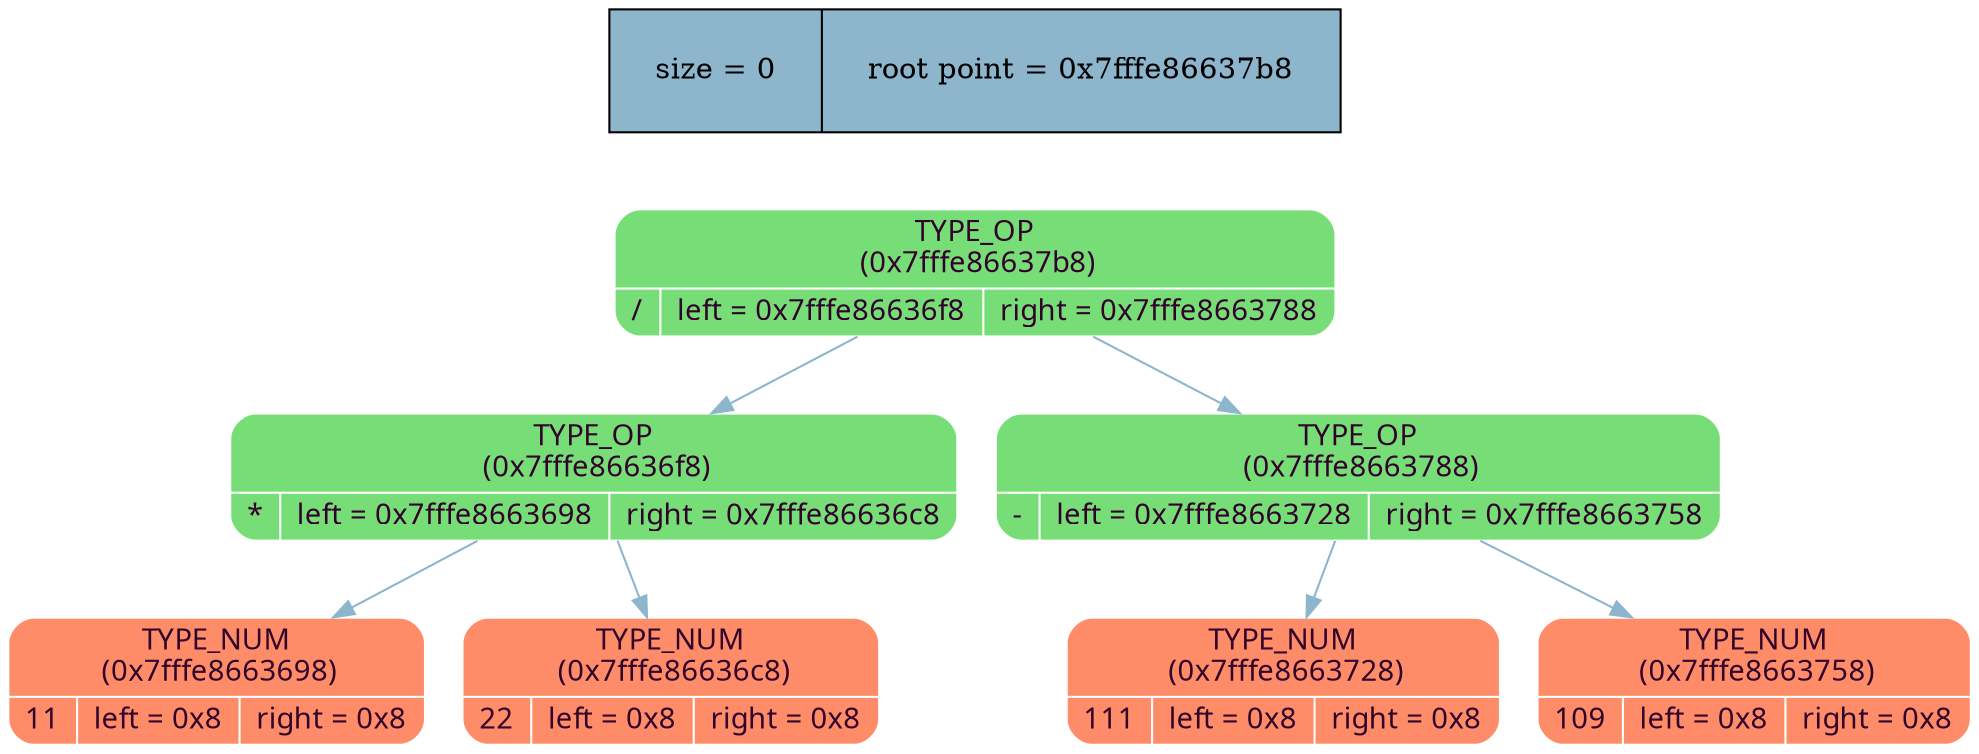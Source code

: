 digraph   
{
rankdir = ""
splines = "true"

node_stat [margin = "0.3*0.3", style = "filled", shape = "record", fillcolor = "#8DB6CD" label = " size = 0 | root point = 0x7fffe86637b8"]
{rank = source; node_stat}

node0x7fffe86637b8 [shape = "Mrecord", fillcolor = "#77DD77", style = "filled", fontcolor = "#31032A", fontname = "Calibri", color = "white", label = "{TYPE_OP\n (0x7fffe86637b8)| {/ |left = 0x7fffe86636f8 |right = 0x7fffe8663788}}"]
node0x7fffe86637b8 -> node0x7fffe86636f8 [color = "#8DB6CD", style = "", constraint = true, fillcolor = "#8DB6CD",   fontcolor = "", fontname = "Calibri", label = ""];
node0x7fffe86636f8 [shape = "Mrecord", fillcolor = "#77DD77", style = "filled", fontcolor = "#31032A", fontname = "Calibri", color = "white", label = "{TYPE_OP\n (0x7fffe86636f8)| {* |left = 0x7fffe8663698 |right = 0x7fffe86636c8}}"]
node0x7fffe86636f8 -> node0x7fffe8663698 [color = "#8DB6CD", style = "", constraint = true, fillcolor = "#8DB6CD",   fontcolor = "", fontname = "Calibri", label = ""];
node0x7fffe8663698 [shape = "Mrecord", fillcolor = "#FF8C69", style = "filled", fontcolor = "#31032A", fontname = "Calibri", color = "white", label = "{TYPE_NUM\n (0x7fffe8663698)| {11 |left = 0x8 |right = 0x8}}"]
node0x7fffe86636f8 -> node0x7fffe86636c8 [color = "#8DB6CD", style = "", constraint = true, fillcolor = "#8DB6CD",   fontcolor = "", fontname = "Calibri", label = ""];
node0x7fffe86636c8 [shape = "Mrecord", fillcolor = "#FF8C69", style = "filled", fontcolor = "#31032A", fontname = "Calibri", color = "white", label = "{TYPE_NUM\n (0x7fffe86636c8)| {22 |left = 0x8 |right = 0x8}}"]
node0x7fffe86637b8 -> node0x7fffe8663788 [color = "#8DB6CD", style = "", constraint = true, fillcolor = "#8DB6CD",   fontcolor = "", fontname = "Calibri", label = ""];
node0x7fffe8663788 [shape = "Mrecord", fillcolor = "#77DD77", style = "filled", fontcolor = "#31032A", fontname = "Calibri", color = "white", label = "{TYPE_OP\n (0x7fffe8663788)| {- |left = 0x7fffe8663728 |right = 0x7fffe8663758}}"]
node0x7fffe8663788 -> node0x7fffe8663728 [color = "#8DB6CD", style = "", constraint = true, fillcolor = "#8DB6CD",   fontcolor = "", fontname = "Calibri", label = ""];
node0x7fffe8663728 [shape = "Mrecord", fillcolor = "#FF8C69", style = "filled", fontcolor = "#31032A", fontname = "Calibri", color = "white", label = "{TYPE_NUM\n (0x7fffe8663728)| {111 |left = 0x8 |right = 0x8}}"]
node0x7fffe8663788 -> node0x7fffe8663758 [color = "#8DB6CD", style = "", constraint = true, fillcolor = "#8DB6CD",   fontcolor = "", fontname = "Calibri", label = ""];
node0x7fffe8663758 [shape = "Mrecord", fillcolor = "#FF8C69", style = "filled", fontcolor = "#31032A", fontname = "Calibri", color = "white", label = "{TYPE_NUM\n (0x7fffe8663758)| {109 |left = 0x8 |right = 0x8}}"]
}
